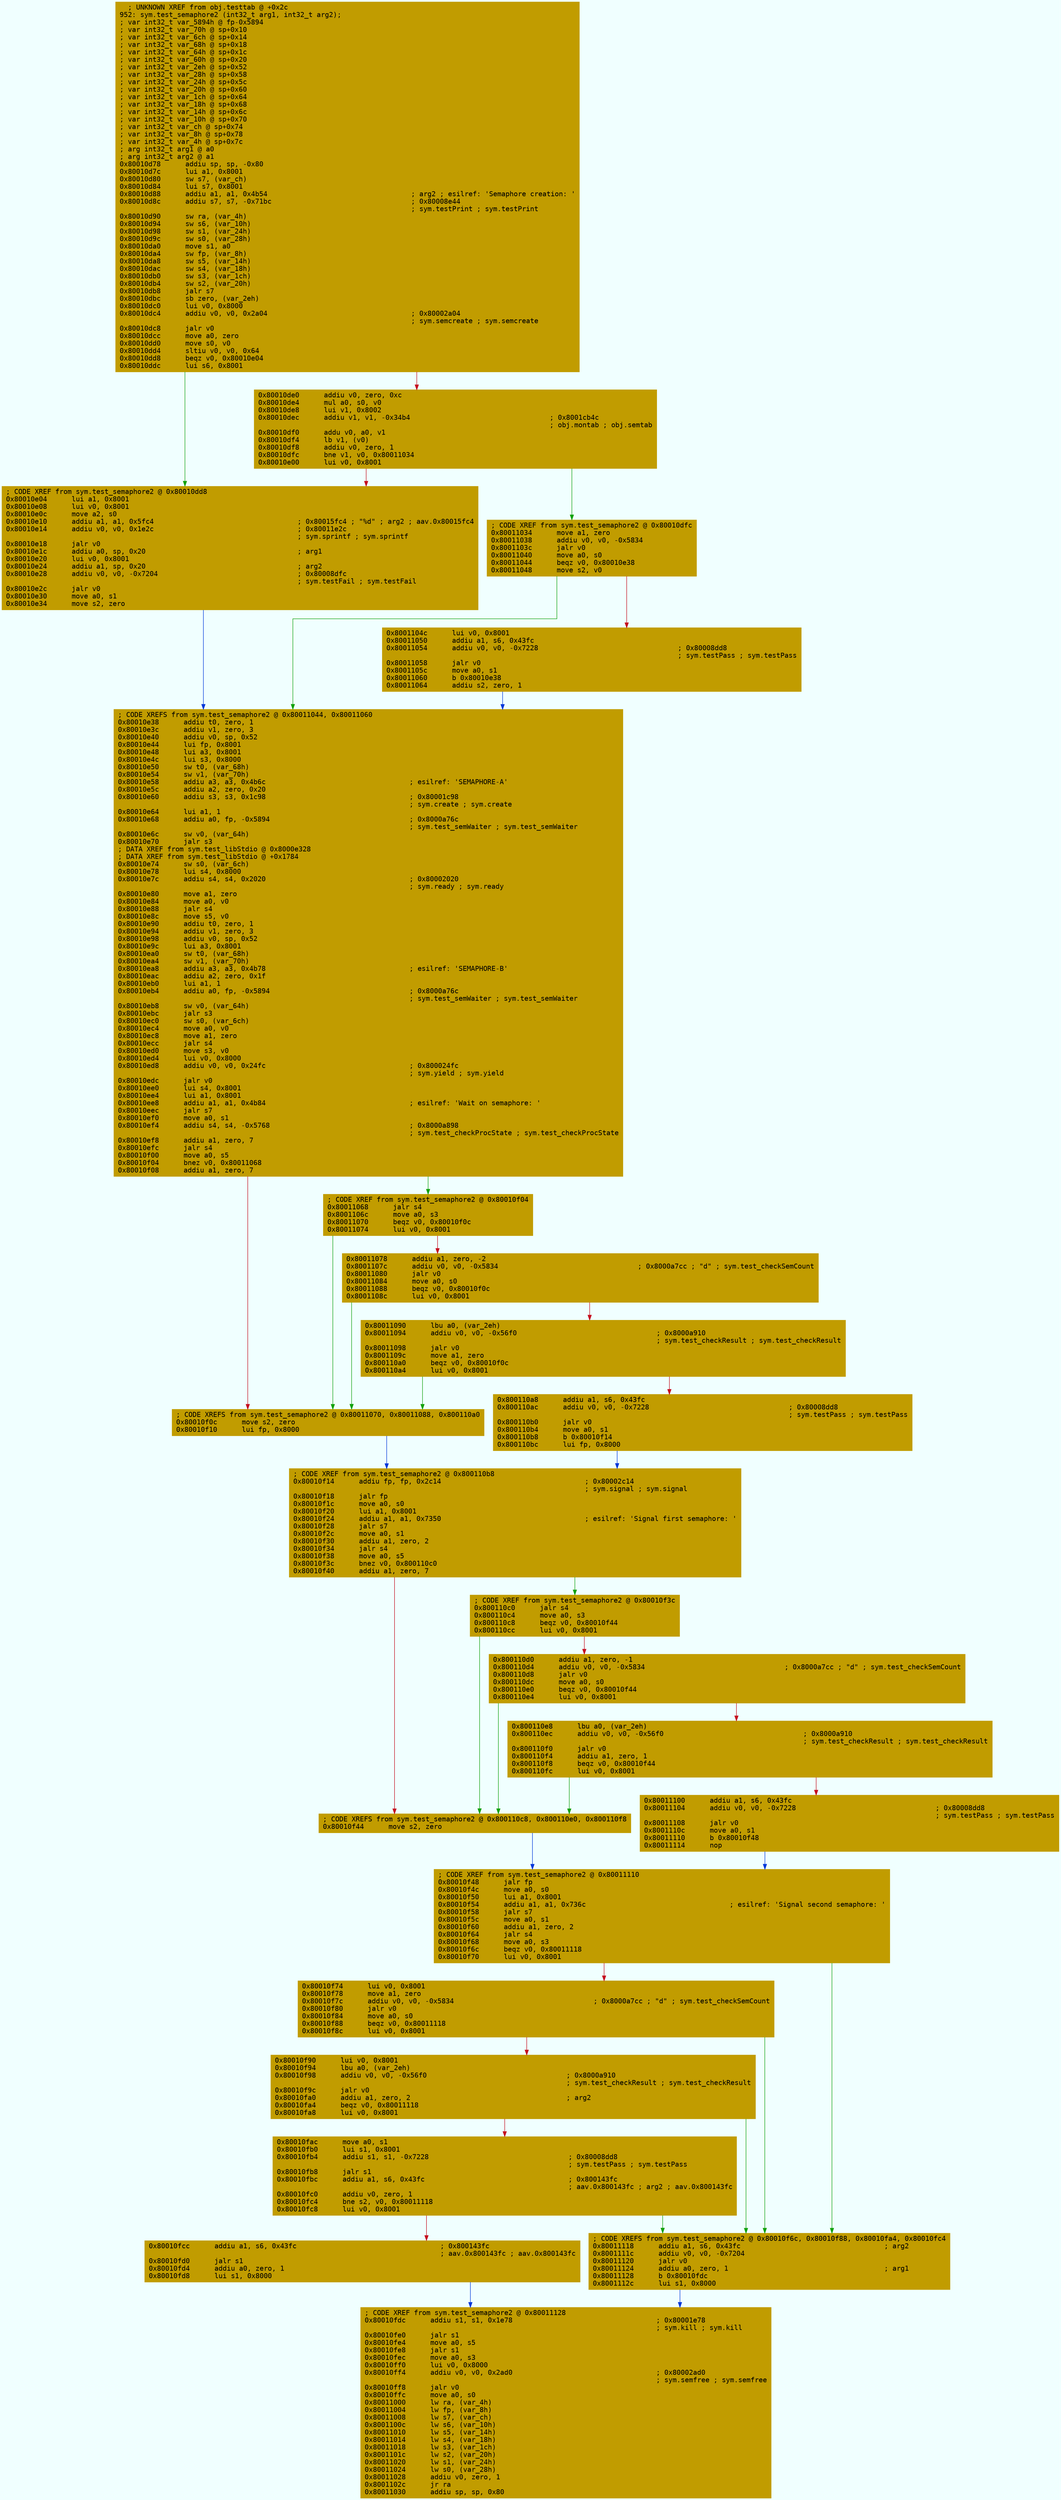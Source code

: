 digraph code {
	graph [bgcolor=azure fontsize=8 fontname="Courier" splines="ortho"];
	node [fillcolor=gray style=filled shape=box];
	edge [arrowhead="normal"];
	"0x80010d78" [URL="sym.test_semaphore2/0x80010d78", fillcolor="#c19c00",color="#c19c00", fontname="Courier",label="  ; UNKNOWN XREF from obj.testtab @ +0x2c\l952: sym.test_semaphore2 (int32_t arg1, int32_t arg2);\l; var int32_t var_5894h @ fp-0x5894\l; var int32_t var_70h @ sp+0x10\l; var int32_t var_6ch @ sp+0x14\l; var int32_t var_68h @ sp+0x18\l; var int32_t var_64h @ sp+0x1c\l; var int32_t var_60h @ sp+0x20\l; var int32_t var_2eh @ sp+0x52\l; var int32_t var_28h @ sp+0x58\l; var int32_t var_24h @ sp+0x5c\l; var int32_t var_20h @ sp+0x60\l; var int32_t var_1ch @ sp+0x64\l; var int32_t var_18h @ sp+0x68\l; var int32_t var_14h @ sp+0x6c\l; var int32_t var_10h @ sp+0x70\l; var int32_t var_ch @ sp+0x74\l; var int32_t var_8h @ sp+0x78\l; var int32_t var_4h @ sp+0x7c\l; arg int32_t arg1 @ a0\l; arg int32_t arg2 @ a1\l0x80010d78      addiu sp, sp, -0x80\l0x80010d7c      lui a1, 0x8001\l0x80010d80      sw s7, (var_ch)\l0x80010d84      lui s7, 0x8001\l0x80010d88      addiu a1, a1, 0x4b54                                   ; arg2 ; esilref: 'Semaphore creation: '\l0x80010d8c      addiu s7, s7, -0x71bc                                  ; 0x80008e44\l                                                                       ; sym.testPrint ; sym.testPrint\l0x80010d90      sw ra, (var_4h)\l0x80010d94      sw s6, (var_10h)\l0x80010d98      sw s1, (var_24h)\l0x80010d9c      sw s0, (var_28h)\l0x80010da0      move s1, a0\l0x80010da4      sw fp, (var_8h)\l0x80010da8      sw s5, (var_14h)\l0x80010dac      sw s4, (var_18h)\l0x80010db0      sw s3, (var_1ch)\l0x80010db4      sw s2, (var_20h)\l0x80010db8      jalr s7\l0x80010dbc      sb zero, (var_2eh)\l0x80010dc0      lui v0, 0x8000\l0x80010dc4      addiu v0, v0, 0x2a04                                   ; 0x80002a04\l                                                                       ; sym.semcreate ; sym.semcreate\l0x80010dc8      jalr v0\l0x80010dcc      move a0, zero\l0x80010dd0      move s0, v0\l0x80010dd4      sltiu v0, v0, 0x64\l0x80010dd8      beqz v0, 0x80010e04\l0x80010ddc      lui s6, 0x8001\l"]
	"0x80010de0" [URL="sym.test_semaphore2/0x80010de0", fillcolor="#c19c00",color="#c19c00", fontname="Courier",label="0x80010de0      addiu v0, zero, 0xc\l0x80010de4      mul a0, s0, v0\l0x80010de8      lui v1, 0x8002\l0x80010dec      addiu v1, v1, -0x34b4                                  ; 0x8001cb4c\l                                                                       ; obj.montab ; obj.semtab\l0x80010df0      addu v0, a0, v1\l0x80010df4      lb v1, (v0)\l0x80010df8      addiu v0, zero, 1\l0x80010dfc      bne v1, v0, 0x80011034\l0x80010e00      lui v0, 0x8001\l"]
	"0x80010e04" [URL="sym.test_semaphore2/0x80010e04", fillcolor="#c19c00",color="#c19c00", fontname="Courier",label="; CODE XREF from sym.test_semaphore2 @ 0x80010dd8\l0x80010e04      lui a1, 0x8001\l0x80010e08      lui v0, 0x8001\l0x80010e0c      move a2, s0\l0x80010e10      addiu a1, a1, 0x5fc4                                   ; 0x80015fc4 ; \"%d\" ; arg2 ; aav.0x80015fc4\l0x80010e14      addiu v0, v0, 0x1e2c                                   ; 0x80011e2c\l                                                                       ; sym.sprintf ; sym.sprintf\l0x80010e18      jalr v0\l0x80010e1c      addiu a0, sp, 0x20                                     ; arg1\l0x80010e20      lui v0, 0x8001\l0x80010e24      addiu a1, sp, 0x20                                     ; arg2\l0x80010e28      addiu v0, v0, -0x7204                                  ; 0x80008dfc\l                                                                       ; sym.testFail ; sym.testFail\l0x80010e2c      jalr v0\l0x80010e30      move a0, s1\l0x80010e34      move s2, zero\l"]
	"0x80010e38" [URL="sym.test_semaphore2/0x80010e38", fillcolor="#c19c00",color="#c19c00", fontname="Courier",label="; CODE XREFS from sym.test_semaphore2 @ 0x80011044, 0x80011060\l0x80010e38      addiu t0, zero, 1\l0x80010e3c      addiu v1, zero, 3\l0x80010e40      addiu v0, sp, 0x52\l0x80010e44      lui fp, 0x8001\l0x80010e48      lui a3, 0x8001\l0x80010e4c      lui s3, 0x8000\l0x80010e50      sw t0, (var_68h)\l0x80010e54      sw v1, (var_70h)\l0x80010e58      addiu a3, a3, 0x4b6c                                   ; esilref: 'SEMAPHORE-A'\l0x80010e5c      addiu a2, zero, 0x20\l0x80010e60      addiu s3, s3, 0x1c98                                   ; 0x80001c98\l                                                                       ; sym.create ; sym.create\l0x80010e64      lui a1, 1\l0x80010e68      addiu a0, fp, -0x5894                                  ; 0x8000a76c\l                                                                       ; sym.test_semWaiter ; sym.test_semWaiter\l0x80010e6c      sw v0, (var_64h)\l0x80010e70      jalr s3\l; DATA XREF from sym.test_libStdio @ 0x8000e328\l; DATA XREF from sym.test_libStdio @ +0x1784\l0x80010e74      sw s0, (var_6ch)\l0x80010e78      lui s4, 0x8000\l0x80010e7c      addiu s4, s4, 0x2020                                   ; 0x80002020\l                                                                       ; sym.ready ; sym.ready\l0x80010e80      move a1, zero\l0x80010e84      move a0, v0\l0x80010e88      jalr s4\l0x80010e8c      move s5, v0\l0x80010e90      addiu t0, zero, 1\l0x80010e94      addiu v1, zero, 3\l0x80010e98      addiu v0, sp, 0x52\l0x80010e9c      lui a3, 0x8001\l0x80010ea0      sw t0, (var_68h)\l0x80010ea4      sw v1, (var_70h)\l0x80010ea8      addiu a3, a3, 0x4b78                                   ; esilref: 'SEMAPHORE-B'\l0x80010eac      addiu a2, zero, 0x1f\l0x80010eb0      lui a1, 1\l0x80010eb4      addiu a0, fp, -0x5894                                  ; 0x8000a76c\l                                                                       ; sym.test_semWaiter ; sym.test_semWaiter\l0x80010eb8      sw v0, (var_64h)\l0x80010ebc      jalr s3\l0x80010ec0      sw s0, (var_6ch)\l0x80010ec4      move a0, v0\l0x80010ec8      move a1, zero\l0x80010ecc      jalr s4\l0x80010ed0      move s3, v0\l0x80010ed4      lui v0, 0x8000\l0x80010ed8      addiu v0, v0, 0x24fc                                   ; 0x800024fc\l                                                                       ; sym.yield ; sym.yield\l0x80010edc      jalr v0\l0x80010ee0      lui s4, 0x8001\l0x80010ee4      lui a1, 0x8001\l0x80010ee8      addiu a1, a1, 0x4b84                                   ; esilref: 'Wait on semaphore: '\l0x80010eec      jalr s7\l0x80010ef0      move a0, s1\l0x80010ef4      addiu s4, s4, -0x5768                                  ; 0x8000a898\l                                                                       ; sym.test_checkProcState ; sym.test_checkProcState\l0x80010ef8      addiu a1, zero, 7\l0x80010efc      jalr s4\l0x80010f00      move a0, s5\l0x80010f04      bnez v0, 0x80011068\l0x80010f08      addiu a1, zero, 7\l"]
	"0x80010f0c" [URL="sym.test_semaphore2/0x80010f0c", fillcolor="#c19c00",color="#c19c00", fontname="Courier",label="; CODE XREFS from sym.test_semaphore2 @ 0x80011070, 0x80011088, 0x800110a0\l0x80010f0c      move s2, zero\l0x80010f10      lui fp, 0x8000\l"]
	"0x80010f14" [URL="sym.test_semaphore2/0x80010f14", fillcolor="#c19c00",color="#c19c00", fontname="Courier",label="; CODE XREF from sym.test_semaphore2 @ 0x800110b8\l0x80010f14      addiu fp, fp, 0x2c14                                   ; 0x80002c14\l                                                                       ; sym.signal ; sym.signal\l0x80010f18      jalr fp\l0x80010f1c      move a0, s0\l0x80010f20      lui a1, 0x8001\l0x80010f24      addiu a1, a1, 0x7350                                   ; esilref: 'Signal first semaphore: '\l0x80010f28      jalr s7\l0x80010f2c      move a0, s1\l0x80010f30      addiu a1, zero, 2\l0x80010f34      jalr s4\l0x80010f38      move a0, s5\l0x80010f3c      bnez v0, 0x800110c0\l0x80010f40      addiu a1, zero, 7\l"]
	"0x80010f44" [URL="sym.test_semaphore2/0x80010f44", fillcolor="#c19c00",color="#c19c00", fontname="Courier",label="; CODE XREFS from sym.test_semaphore2 @ 0x800110c8, 0x800110e0, 0x800110f8\l0x80010f44      move s2, zero\l"]
	"0x80010f48" [URL="sym.test_semaphore2/0x80010f48", fillcolor="#c19c00",color="#c19c00", fontname="Courier",label="; CODE XREF from sym.test_semaphore2 @ 0x80011110\l0x80010f48      jalr fp\l0x80010f4c      move a0, s0\l0x80010f50      lui a1, 0x8001\l0x80010f54      addiu a1, a1, 0x736c                                   ; esilref: 'Signal second semaphore: '\l0x80010f58      jalr s7\l0x80010f5c      move a0, s1\l0x80010f60      addiu a1, zero, 2\l0x80010f64      jalr s4\l0x80010f68      move a0, s3\l0x80010f6c      beqz v0, 0x80011118\l0x80010f70      lui v0, 0x8001\l"]
	"0x80010f74" [URL="sym.test_semaphore2/0x80010f74", fillcolor="#c19c00",color="#c19c00", fontname="Courier",label="0x80010f74      lui v0, 0x8001\l0x80010f78      move a1, zero\l0x80010f7c      addiu v0, v0, -0x5834                                  ; 0x8000a7cc ; \"d\" ; sym.test_checkSemCount\l0x80010f80      jalr v0\l0x80010f84      move a0, s0\l0x80010f88      beqz v0, 0x80011118\l0x80010f8c      lui v0, 0x8001\l"]
	"0x80010f90" [URL="sym.test_semaphore2/0x80010f90", fillcolor="#c19c00",color="#c19c00", fontname="Courier",label="0x80010f90      lui v0, 0x8001\l0x80010f94      lbu a0, (var_2eh)\l0x80010f98      addiu v0, v0, -0x56f0                                  ; 0x8000a910\l                                                                       ; sym.test_checkResult ; sym.test_checkResult\l0x80010f9c      jalr v0\l0x80010fa0      addiu a1, zero, 2                                      ; arg2\l0x80010fa4      beqz v0, 0x80011118\l0x80010fa8      lui v0, 0x8001\l"]
	"0x80010fac" [URL="sym.test_semaphore2/0x80010fac", fillcolor="#c19c00",color="#c19c00", fontname="Courier",label="0x80010fac      move a0, s1\l0x80010fb0      lui s1, 0x8001\l0x80010fb4      addiu s1, s1, -0x7228                                  ; 0x80008dd8\l                                                                       ; sym.testPass ; sym.testPass\l0x80010fb8      jalr s1\l0x80010fbc      addiu a1, s6, 0x43fc                                   ; 0x800143fc\l                                                                       ; aav.0x800143fc ; arg2 ; aav.0x800143fc\l0x80010fc0      addiu v0, zero, 1\l0x80010fc4      bne s2, v0, 0x80011118\l0x80010fc8      lui v0, 0x8001\l"]
	"0x80010fcc" [URL="sym.test_semaphore2/0x80010fcc", fillcolor="#c19c00",color="#c19c00", fontname="Courier",label="0x80010fcc      addiu a1, s6, 0x43fc                                   ; 0x800143fc\l                                                                       ; aav.0x800143fc ; aav.0x800143fc\l0x80010fd0      jalr s1\l0x80010fd4      addiu a0, zero, 1\l0x80010fd8      lui s1, 0x8000\l"]
	"0x80010fdc" [URL="sym.test_semaphore2/0x80010fdc", fillcolor="#c19c00",color="#c19c00", fontname="Courier",label="; CODE XREF from sym.test_semaphore2 @ 0x80011128\l0x80010fdc      addiu s1, s1, 0x1e78                                   ; 0x80001e78\l                                                                       ; sym.kill ; sym.kill\l0x80010fe0      jalr s1\l0x80010fe4      move a0, s5\l0x80010fe8      jalr s1\l0x80010fec      move a0, s3\l0x80010ff0      lui v0, 0x8000\l0x80010ff4      addiu v0, v0, 0x2ad0                                   ; 0x80002ad0\l                                                                       ; sym.semfree ; sym.semfree\l0x80010ff8      jalr v0\l0x80010ffc      move a0, s0\l0x80011000      lw ra, (var_4h)\l0x80011004      lw fp, (var_8h)\l0x80011008      lw s7, (var_ch)\l0x8001100c      lw s6, (var_10h)\l0x80011010      lw s5, (var_14h)\l0x80011014      lw s4, (var_18h)\l0x80011018      lw s3, (var_1ch)\l0x8001101c      lw s2, (var_20h)\l0x80011020      lw s1, (var_24h)\l0x80011024      lw s0, (var_28h)\l0x80011028      addiu v0, zero, 1\l0x8001102c      jr ra\l0x80011030      addiu sp, sp, 0x80\l"]
	"0x80011034" [URL="sym.test_semaphore2/0x80011034", fillcolor="#c19c00",color="#c19c00", fontname="Courier",label="; CODE XREF from sym.test_semaphore2 @ 0x80010dfc\l0x80011034      move a1, zero\l0x80011038      addiu v0, v0, -0x5834\l0x8001103c      jalr v0\l0x80011040      move a0, s0\l0x80011044      beqz v0, 0x80010e38\l0x80011048      move s2, v0\l"]
	"0x8001104c" [URL="sym.test_semaphore2/0x8001104c", fillcolor="#c19c00",color="#c19c00", fontname="Courier",label="0x8001104c      lui v0, 0x8001\l0x80011050      addiu a1, s6, 0x43fc\l0x80011054      addiu v0, v0, -0x7228                                  ; 0x80008dd8\l                                                                       ; sym.testPass ; sym.testPass\l0x80011058      jalr v0\l0x8001105c      move a0, s1\l0x80011060      b 0x80010e38\l0x80011064      addiu s2, zero, 1\l"]
	"0x80011068" [URL="sym.test_semaphore2/0x80011068", fillcolor="#c19c00",color="#c19c00", fontname="Courier",label="; CODE XREF from sym.test_semaphore2 @ 0x80010f04\l0x80011068      jalr s4\l0x8001106c      move a0, s3\l0x80011070      beqz v0, 0x80010f0c\l0x80011074      lui v0, 0x8001\l"]
	"0x80011078" [URL="sym.test_semaphore2/0x80011078", fillcolor="#c19c00",color="#c19c00", fontname="Courier",label="0x80011078      addiu a1, zero, -2\l0x8001107c      addiu v0, v0, -0x5834                                  ; 0x8000a7cc ; \"d\" ; sym.test_checkSemCount\l0x80011080      jalr v0\l0x80011084      move a0, s0\l0x80011088      beqz v0, 0x80010f0c\l0x8001108c      lui v0, 0x8001\l"]
	"0x80011090" [URL="sym.test_semaphore2/0x80011090", fillcolor="#c19c00",color="#c19c00", fontname="Courier",label="0x80011090      lbu a0, (var_2eh)\l0x80011094      addiu v0, v0, -0x56f0                                  ; 0x8000a910\l                                                                       ; sym.test_checkResult ; sym.test_checkResult\l0x80011098      jalr v0\l0x8001109c      move a1, zero\l0x800110a0      beqz v0, 0x80010f0c\l0x800110a4      lui v0, 0x8001\l"]
	"0x800110a8" [URL="sym.test_semaphore2/0x800110a8", fillcolor="#c19c00",color="#c19c00", fontname="Courier",label="0x800110a8      addiu a1, s6, 0x43fc\l0x800110ac      addiu v0, v0, -0x7228                                  ; 0x80008dd8\l                                                                       ; sym.testPass ; sym.testPass\l0x800110b0      jalr v0\l0x800110b4      move a0, s1\l0x800110b8      b 0x80010f14\l0x800110bc      lui fp, 0x8000\l"]
	"0x800110c0" [URL="sym.test_semaphore2/0x800110c0", fillcolor="#c19c00",color="#c19c00", fontname="Courier",label="; CODE XREF from sym.test_semaphore2 @ 0x80010f3c\l0x800110c0      jalr s4\l0x800110c4      move a0, s3\l0x800110c8      beqz v0, 0x80010f44\l0x800110cc      lui v0, 0x8001\l"]
	"0x800110d0" [URL="sym.test_semaphore2/0x800110d0", fillcolor="#c19c00",color="#c19c00", fontname="Courier",label="0x800110d0      addiu a1, zero, -1\l0x800110d4      addiu v0, v0, -0x5834                                  ; 0x8000a7cc ; \"d\" ; sym.test_checkSemCount\l0x800110d8      jalr v0\l0x800110dc      move a0, s0\l0x800110e0      beqz v0, 0x80010f44\l0x800110e4      lui v0, 0x8001\l"]
	"0x800110e8" [URL="sym.test_semaphore2/0x800110e8", fillcolor="#c19c00",color="#c19c00", fontname="Courier",label="0x800110e8      lbu a0, (var_2eh)\l0x800110ec      addiu v0, v0, -0x56f0                                  ; 0x8000a910\l                                                                       ; sym.test_checkResult ; sym.test_checkResult\l0x800110f0      jalr v0\l0x800110f4      addiu a1, zero, 1\l0x800110f8      beqz v0, 0x80010f44\l0x800110fc      lui v0, 0x8001\l"]
	"0x80011100" [URL="sym.test_semaphore2/0x80011100", fillcolor="#c19c00",color="#c19c00", fontname="Courier",label="0x80011100      addiu a1, s6, 0x43fc\l0x80011104      addiu v0, v0, -0x7228                                  ; 0x80008dd8\l                                                                       ; sym.testPass ; sym.testPass\l0x80011108      jalr v0\l0x8001110c      move a0, s1\l0x80011110      b 0x80010f48\l0x80011114      nop\l"]
	"0x80011118" [URL="sym.test_semaphore2/0x80011118", fillcolor="#c19c00",color="#c19c00", fontname="Courier",label="; CODE XREFS from sym.test_semaphore2 @ 0x80010f6c, 0x80010f88, 0x80010fa4, 0x80010fc4\l0x80011118      addiu a1, s6, 0x43fc                                   ; arg2\l0x8001111c      addiu v0, v0, -0x7204\l0x80011120      jalr v0\l0x80011124      addiu a0, zero, 1                                      ; arg1\l0x80011128      b 0x80010fdc\l0x8001112c      lui s1, 0x8000\l"]
        "0x80010d78" -> "0x80010e04" [color="#13a10e"];
        "0x80010d78" -> "0x80010de0" [color="#c50f1f"];
        "0x80010de0" -> "0x80011034" [color="#13a10e"];
        "0x80010de0" -> "0x80010e04" [color="#c50f1f"];
        "0x80010e04" -> "0x80010e38" [color="#0037da"];
        "0x80010e38" -> "0x80011068" [color="#13a10e"];
        "0x80010e38" -> "0x80010f0c" [color="#c50f1f"];
        "0x80010f0c" -> "0x80010f14" [color="#0037da"];
        "0x80010f14" -> "0x800110c0" [color="#13a10e"];
        "0x80010f14" -> "0x80010f44" [color="#c50f1f"];
        "0x80010f44" -> "0x80010f48" [color="#0037da"];
        "0x80010f48" -> "0x80011118" [color="#13a10e"];
        "0x80010f48" -> "0x80010f74" [color="#c50f1f"];
        "0x80010f74" -> "0x80011118" [color="#13a10e"];
        "0x80010f74" -> "0x80010f90" [color="#c50f1f"];
        "0x80010f90" -> "0x80011118" [color="#13a10e"];
        "0x80010f90" -> "0x80010fac" [color="#c50f1f"];
        "0x80010fac" -> "0x80011118" [color="#13a10e"];
        "0x80010fac" -> "0x80010fcc" [color="#c50f1f"];
        "0x80010fcc" -> "0x80010fdc" [color="#0037da"];
        "0x80011034" -> "0x80010e38" [color="#13a10e"];
        "0x80011034" -> "0x8001104c" [color="#c50f1f"];
        "0x8001104c" -> "0x80010e38" [color="#0037da"];
        "0x80011068" -> "0x80010f0c" [color="#13a10e"];
        "0x80011068" -> "0x80011078" [color="#c50f1f"];
        "0x80011078" -> "0x80010f0c" [color="#13a10e"];
        "0x80011078" -> "0x80011090" [color="#c50f1f"];
        "0x80011090" -> "0x80010f0c" [color="#13a10e"];
        "0x80011090" -> "0x800110a8" [color="#c50f1f"];
        "0x800110a8" -> "0x80010f14" [color="#0037da"];
        "0x800110c0" -> "0x80010f44" [color="#13a10e"];
        "0x800110c0" -> "0x800110d0" [color="#c50f1f"];
        "0x800110d0" -> "0x80010f44" [color="#13a10e"];
        "0x800110d0" -> "0x800110e8" [color="#c50f1f"];
        "0x800110e8" -> "0x80010f44" [color="#13a10e"];
        "0x800110e8" -> "0x80011100" [color="#c50f1f"];
        "0x80011100" -> "0x80010f48" [color="#0037da"];
        "0x80011118" -> "0x80010fdc" [color="#0037da"];
}
